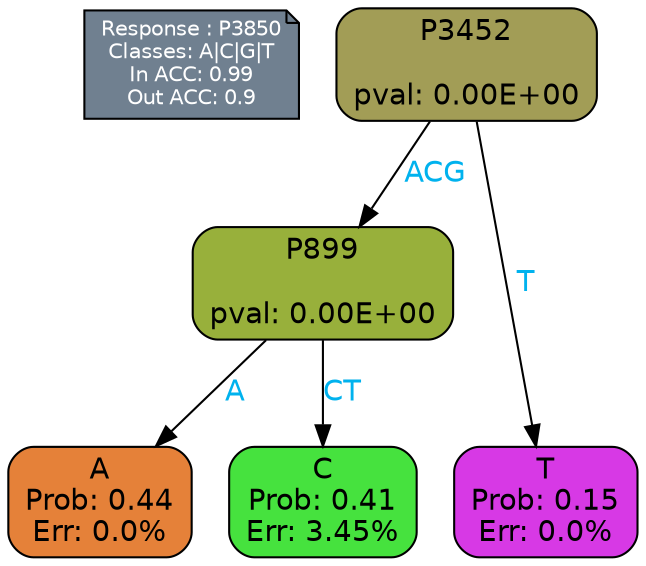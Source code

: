 digraph Tree {
node [shape=box, style="filled, rounded", color="black", fontname=helvetica] ;
graph [ranksep=equally, splines=polylines, bgcolor=transparent, dpi=600] ;
edge [fontname=helvetica] ;
LEGEND [label="Response : P3850
Classes: A|C|G|T
In ACC: 0.99
Out ACC: 0.9
",shape=note,align=left,style=filled,fillcolor="slategray",fontcolor="white",fontsize=10];1 [label="P3452

pval: 0.00E+00", fillcolor="#a29d56"] ;
2 [label="P899

pval: 0.00E+00", fillcolor="#98b03b"] ;
3 [label="A
Prob: 0.44
Err: 0.0%", fillcolor="#e58139"] ;
4 [label="C
Prob: 0.41
Err: 3.45%", fillcolor="#46e23e"] ;
5 [label="T
Prob: 0.15
Err: 0.0%", fillcolor="#d739e5"] ;
1 -> 2 [label="ACG",fontcolor=deepskyblue2] ;
1 -> 5 [label="T",fontcolor=deepskyblue2] ;
2 -> 3 [label="A",fontcolor=deepskyblue2] ;
2 -> 4 [label="CT",fontcolor=deepskyblue2] ;
{rank = same; 3;4;5;}{rank = same; LEGEND;1;}}